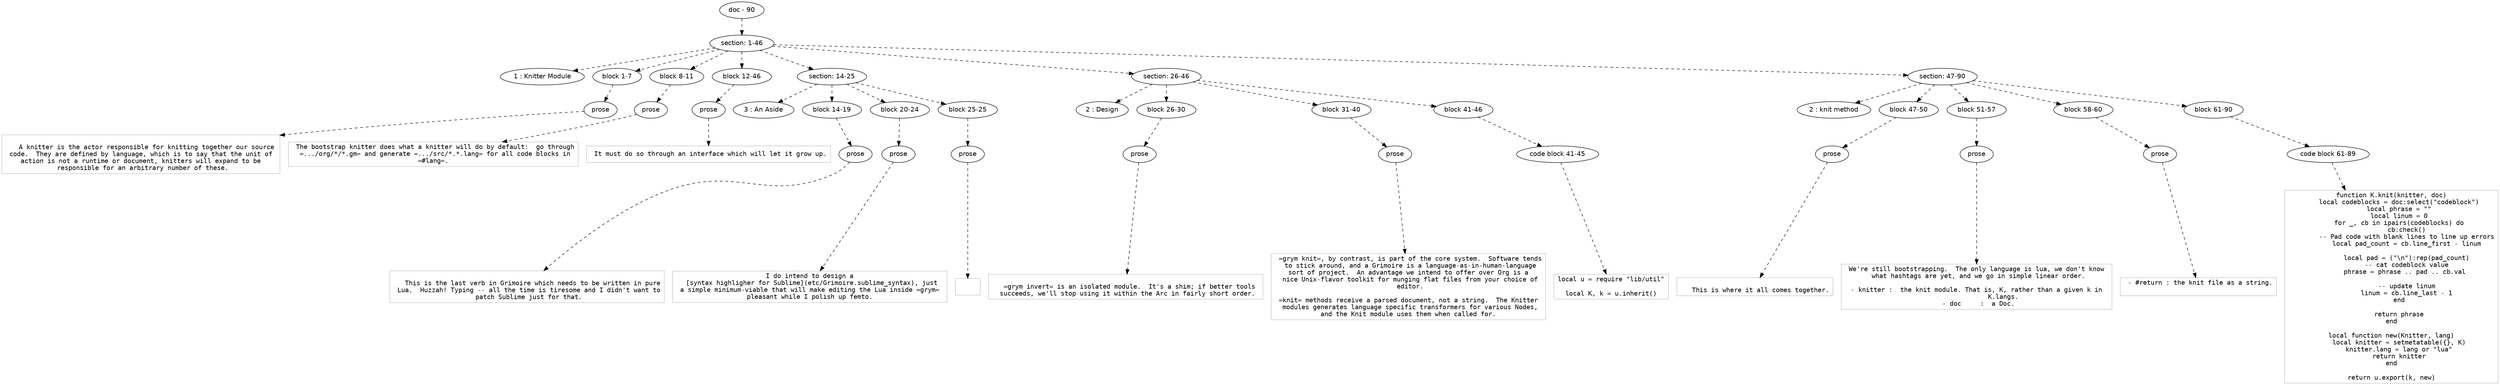digraph hierarchy {

node [fontname=Helvetica]
edge [style=dashed]

doc_0 [label="doc - 90"]


doc_0 -> { section_1}
{rank=same; section_1}

section_1 [label="section: 1-46"]


section_1 -> { header_2 block_3 block_4 block_5 section_6 section_7 section_8}
{rank=same; header_2 block_3 block_4 block_5 section_6 section_7 section_8}

header_2 [label="1 : Knitter Module"]

block_3 [label="block 1-7"]

block_4 [label="block 8-11"]

block_5 [label="block 12-46"]

section_6 [label="section: 14-25"]

section_7 [label="section: 26-46"]

section_8 [label="section: 47-90"]


block_3 -> { prose_9}
{rank=same; prose_9}

prose_9 [label="prose"]


prose_9 -> leaf_10
leaf_10  [color=Gray,shape=rectangle,fontname=Inconsolata,label="
   A knitter is the actor responsible for knitting together our source
 code.  They are defined by language, which is to say that the unit of 
 action is not a runtime or document, knitters will expand to be 
 responsible for an arbitrary number of these.
"]
block_4 -> { prose_11}
{rank=same; prose_11}

prose_11 [label="prose"]


prose_11 -> leaf_12
leaf_12  [color=Gray,shape=rectangle,fontname=Inconsolata,label=" The bootstrap knitter does what a knitter will do by default:  go through
 =.../org/*/*.gm= and generate =.../src/*.*.lang= for all code blocks in
 =#lang=. 
"]
block_5 -> { prose_13}
{rank=same; prose_13}

prose_13 [label="prose"]


prose_13 -> leaf_14
leaf_14  [color=Gray,shape=rectangle,fontname=Inconsolata,label=" It must do so through an interface which will let it grow up.
"]
section_6 -> { header_15 block_16 block_17 block_18}
{rank=same; header_15 block_16 block_17 block_18}

header_15 [label="3 : An Aside"]

block_16 [label="block 14-19"]

block_17 [label="block 20-24"]

block_18 [label="block 25-25"]


block_16 -> { prose_19}
{rank=same; prose_19}

prose_19 [label="prose"]


prose_19 -> leaf_20
leaf_20  [color=Gray,shape=rectangle,fontname=Inconsolata,label="
   This is the last verb in Grimoire which needs to be written in pure
 Lua.  Huzzah! Typing -- all the time is tiresome and I didn't want to
 patch Sublime just for that.
"]
block_17 -> { prose_21}
{rank=same; prose_21}

prose_21 [label="prose"]


prose_21 -> leaf_22
leaf_22  [color=Gray,shape=rectangle,fontname=Inconsolata,label=" I do intend to design a 
 [syntax highligher for Sublime](etc/Grimoire.sublime_syntax), just
 a simple minimum-viable that will make editing the Lua inside =grym= 
 pleasant while I polish up femto. 
"]
block_18 -> { prose_23}
{rank=same; prose_23}

prose_23 [label="prose"]


prose_23 -> leaf_24
leaf_24  [color=Gray,shape=rectangle,fontname=Inconsolata,label=" "]
section_7 -> { header_25 block_26 block_27 block_28}
{rank=same; header_25 block_26 block_27 block_28}

header_25 [label="2 : Design"]

block_26 [label="block 26-30"]

block_27 [label="block 31-40"]

block_28 [label="block 41-46"]


block_26 -> { prose_29}
{rank=same; prose_29}

prose_29 [label="prose"]


prose_29 -> leaf_30
leaf_30  [color=Gray,shape=rectangle,fontname=Inconsolata,label="
   =grym invert= is an isolated module.  It's a shim; if better tools 
 succeeds, we'll stop using it within the Arc in fairly short order.
"]
block_27 -> { prose_31}
{rank=same; prose_31}

prose_31 [label="prose"]


prose_31 -> leaf_32
leaf_32  [color=Gray,shape=rectangle,fontname=Inconsolata,label=" =grym knit=, by contrast, is part of the core system.  Software tends
 to stick around, and a Grimoire is a language-as-in-human-language
 sort of project.  An advantage we intend to offer over Org is a 
 nice Unix-flavor toolkit for munging flat files from your choice of
 editor.
 
 =knit= methods receive a parsed document, not a string.  The Knitter 
 modules generates language specific transformers for various Nodes,
 and the Knit module uses them when called for. 
"]
block_28 -> { codeblock_33}
{rank=same; codeblock_33}

codeblock_33 [label="code block 41-45"]


codeblock_33 -> leaf_34
leaf_34  [color=Gray,shape=rectangle,fontname=Inconsolata,label="local u = require \"lib/util\"

local K, k = u.inherit()"]
section_8 -> { header_35 block_36 block_37 block_38 block_39}
{rank=same; header_35 block_36 block_37 block_38 block_39}

header_35 [label="2 : knit method"]

block_36 [label="block 47-50"]

block_37 [label="block 51-57"]

block_38 [label="block 58-60"]

block_39 [label="block 61-90"]


block_36 -> { prose_40}
{rank=same; prose_40}

prose_40 [label="prose"]


prose_40 -> leaf_41
leaf_41  [color=Gray,shape=rectangle,fontname=Inconsolata,label="
   This is where it all comes together.
"]
block_37 -> { prose_42}
{rank=same; prose_42}

prose_42 [label="prose"]


prose_42 -> leaf_43
leaf_43  [color=Gray,shape=rectangle,fontname=Inconsolata,label=" We're still bootstrapping.  The only language is lua, we don't know 
 what hashtags are yet, and we go in simple linear order.
 
 - knitter :  the knit module. That is, K, rather than a given k in 
              K.langs.
 - doc     :  a Doc.
"]
block_38 -> { prose_44}
{rank=same; prose_44}

prose_44 [label="prose"]


prose_44 -> leaf_45
leaf_45  [color=Gray,shape=rectangle,fontname=Inconsolata,label=" - #return : the knit file as a string.

"]
block_39 -> { codeblock_46}
{rank=same; codeblock_46}

codeblock_46 [label="code block 61-89"]


codeblock_46 -> leaf_47
leaf_47  [color=Gray,shape=rectangle,fontname=Inconsolata,label="function K.knit(knitter, doc)
    local codeblocks = doc:select(\"codeblock\")
    local phrase = \"\"
    local linum = 0
    for _, cb in ipairs(codeblocks) do
        cb:check()
        -- Pad code with blank lines to line up errors
        local pad_count = cb.line_first - linum

        local pad = (\"\\n\"):rep(pad_count)
        -- cat codeblock value
        phrase = phrase .. pad .. cb.val 

        -- update linum
        linum = cb.line_last - 1
    end

    return phrase
end

local function new(Knitter, lang)
    local knitter = setmetatable({}, K)
    knitter.lang = lang or \"lua\"
    return knitter
end

return u.export(k, new)"]

}
